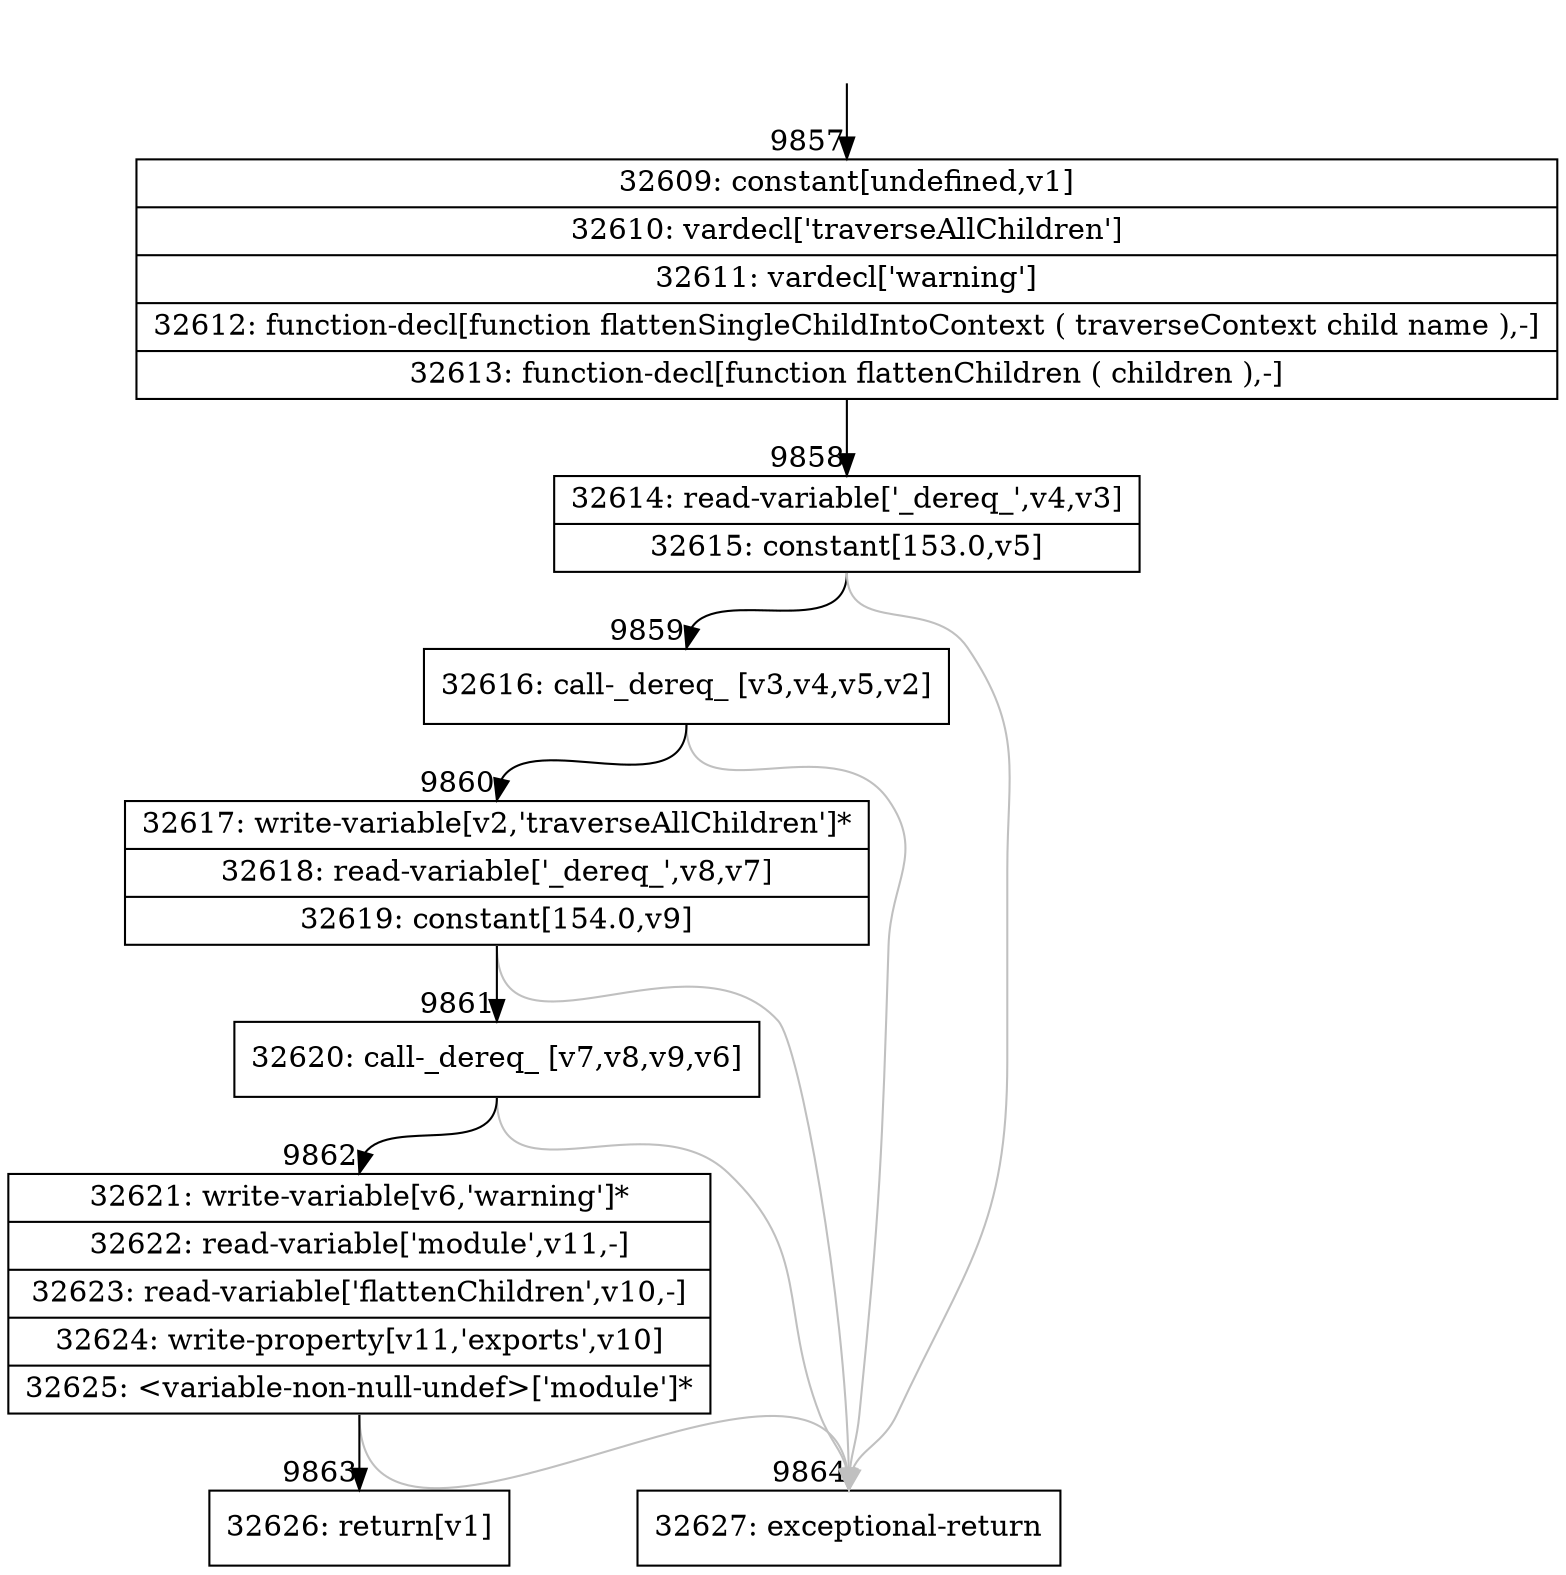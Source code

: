 digraph {
rankdir="TD"
BB_entry729[shape=none,label=""];
BB_entry729 -> BB9857 [tailport=s, headport=n, headlabel="    9857"]
BB9857 [shape=record label="{32609: constant[undefined,v1]|32610: vardecl['traverseAllChildren']|32611: vardecl['warning']|32612: function-decl[function flattenSingleChildIntoContext ( traverseContext child name ),-]|32613: function-decl[function flattenChildren ( children ),-]}" ] 
BB9857 -> BB9858 [tailport=s, headport=n, headlabel="      9858"]
BB9858 [shape=record label="{32614: read-variable['_dereq_',v4,v3]|32615: constant[153.0,v5]}" ] 
BB9858 -> BB9859 [tailport=s, headport=n, headlabel="      9859"]
BB9858 -> BB9864 [tailport=s, headport=n, color=gray, headlabel="      9864"]
BB9859 [shape=record label="{32616: call-_dereq_ [v3,v4,v5,v2]}" ] 
BB9859 -> BB9860 [tailport=s, headport=n, headlabel="      9860"]
BB9859 -> BB9864 [tailport=s, headport=n, color=gray]
BB9860 [shape=record label="{32617: write-variable[v2,'traverseAllChildren']*|32618: read-variable['_dereq_',v8,v7]|32619: constant[154.0,v9]}" ] 
BB9860 -> BB9861 [tailport=s, headport=n, headlabel="      9861"]
BB9860 -> BB9864 [tailport=s, headport=n, color=gray]
BB9861 [shape=record label="{32620: call-_dereq_ [v7,v8,v9,v6]}" ] 
BB9861 -> BB9862 [tailport=s, headport=n, headlabel="      9862"]
BB9861 -> BB9864 [tailport=s, headport=n, color=gray]
BB9862 [shape=record label="{32621: write-variable[v6,'warning']*|32622: read-variable['module',v11,-]|32623: read-variable['flattenChildren',v10,-]|32624: write-property[v11,'exports',v10]|32625: \<variable-non-null-undef\>['module']*}" ] 
BB9862 -> BB9863 [tailport=s, headport=n, headlabel="      9863"]
BB9862 -> BB9864 [tailport=s, headport=n, color=gray]
BB9863 [shape=record label="{32626: return[v1]}" ] 
BB9864 [shape=record label="{32627: exceptional-return}" ] 
//#$~ 17508
}
